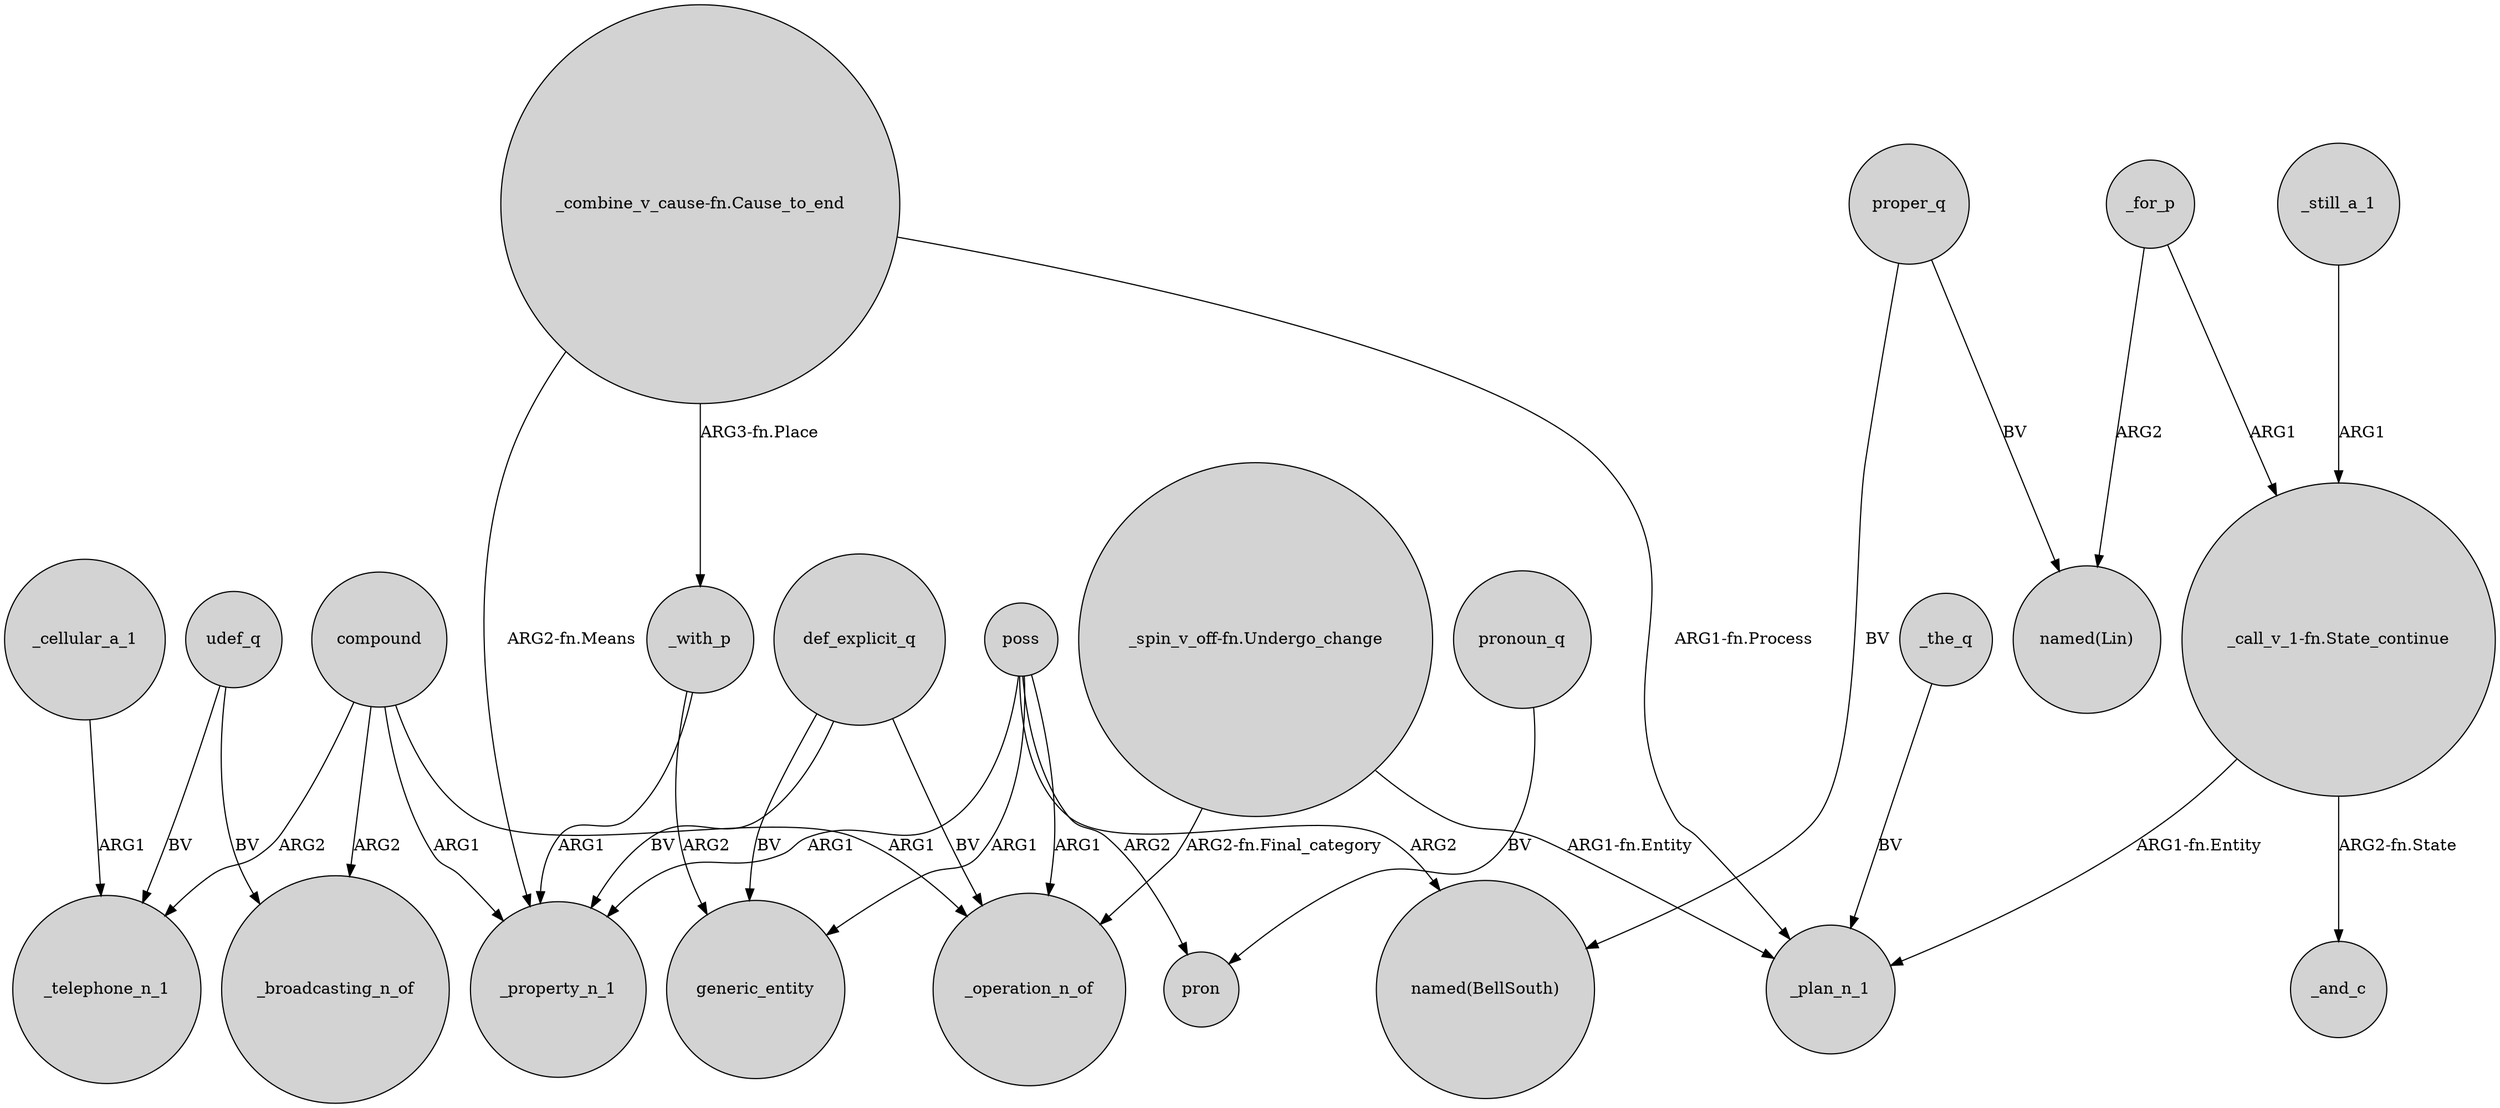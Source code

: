 digraph {
	node [shape=circle style=filled]
	udef_q -> _telephone_n_1 [label=BV]
	def_explicit_q -> generic_entity [label=BV]
	"_combine_v_cause-fn.Cause_to_end" -> _plan_n_1 [label="ARG1-fn.Process"]
	"_call_v_1-fn.State_continue" -> _plan_n_1 [label="ARG1-fn.Entity"]
	compound -> _broadcasting_n_of [label=ARG2]
	udef_q -> _broadcasting_n_of [label=BV]
	_cellular_a_1 -> _telephone_n_1 [label=ARG1]
	_for_p -> "_call_v_1-fn.State_continue" [label=ARG1]
	proper_q -> "named(Lin)" [label=BV]
	poss -> _operation_n_of [label=ARG1]
	_still_a_1 -> "_call_v_1-fn.State_continue" [label=ARG1]
	compound -> _operation_n_of [label=ARG1]
	proper_q -> "named(BellSouth)" [label=BV]
	_with_p -> generic_entity [label=ARG2]
	poss -> generic_entity [label=ARG1]
	compound -> _property_n_1 [label=ARG1]
	"_combine_v_cause-fn.Cause_to_end" -> _with_p [label="ARG3-fn.Place"]
	pronoun_q -> pron [label=BV]
	poss -> pron [label=ARG2]
	compound -> _telephone_n_1 [label=ARG2]
	_for_p -> "named(Lin)" [label=ARG2]
	poss -> _property_n_1 [label=ARG1]
	poss -> "named(BellSouth)" [label=ARG2]
	def_explicit_q -> _property_n_1 [label=BV]
	_with_p -> _property_n_1 [label=ARG1]
	"_spin_v_off-fn.Undergo_change" -> _operation_n_of [label="ARG2-fn.Final_category"]
	def_explicit_q -> _operation_n_of [label=BV]
	"_call_v_1-fn.State_continue" -> _and_c [label="ARG2-fn.State"]
	_the_q -> _plan_n_1 [label=BV]
	"_spin_v_off-fn.Undergo_change" -> _plan_n_1 [label="ARG1-fn.Entity"]
	"_combine_v_cause-fn.Cause_to_end" -> _property_n_1 [label="ARG2-fn.Means"]
}
